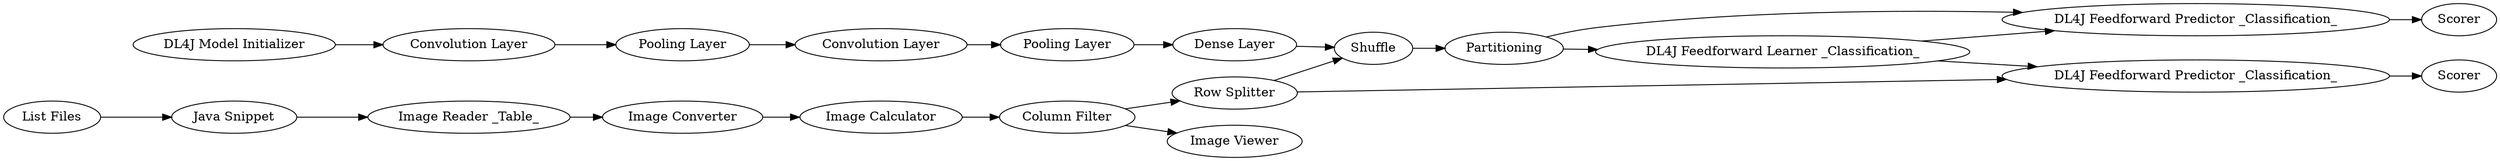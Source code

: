 digraph {
	"-6609811594510437170_23" [label="Image Converter"]
	"7417342667776806938_29" [label=Scorer]
	"-7408987799243911170_38" [label="Image Viewer"]
	"-6609811594510437170_1" [label="List Files"]
	"8834397060022375123_42" [label="Convolution Layer"]
	"8834397060022375123_45" [label="Pooling Layer"]
	"7417342667776806938_9" [label=Partitioning]
	"1147959236049915680_33" [label="DL4J Feedforward Predictor _Classification_"]
	"7417342667776806938_31" [label="DL4J Feedforward Learner _Classification_"]
	"8834397060022375123_41" [label="DL4J Model Initializer"]
	"-6609811594510437170_2" [label="Java Snippet"]
	"8834397060022375123_44" [label="Convolution Layer"]
	"-6609811594510437170_20" [label="Column Filter"]
	"-6609811594510437170_3" [label="Image Reader _Table_"]
	"-7408987799243911170_33" [label=Scorer]
	"8834397060022375123_43" [label="Pooling Layer"]
	"7417342667776806938_32" [label="DL4J Feedforward Predictor _Classification_"]
	"-7408987799243911170_10" [label="Row Splitter"]
	"8834397060022375123_46" [label="Dense Layer"]
	"-6609811594510437170_24" [label="Image Calculator"]
	"7417342667776806938_28" [label=Shuffle]
	"-7408987799243911170_10" -> "7417342667776806938_28"
	"7417342667776806938_28" -> "7417342667776806938_9"
	"-6609811594510437170_24" -> "-6609811594510437170_20"
	"7417342667776806938_32" -> "7417342667776806938_29"
	"7417342667776806938_31" -> "7417342667776806938_32"
	"8834397060022375123_43" -> "8834397060022375123_44"
	"-6609811594510437170_2" -> "-6609811594510437170_3"
	"8834397060022375123_44" -> "8834397060022375123_45"
	"8834397060022375123_41" -> "8834397060022375123_42"
	"-7408987799243911170_10" -> "1147959236049915680_33"
	"-6609811594510437170_23" -> "-6609811594510437170_24"
	"7417342667776806938_9" -> "7417342667776806938_32"
	"-6609811594510437170_3" -> "-6609811594510437170_23"
	"-6609811594510437170_1" -> "-6609811594510437170_2"
	"1147959236049915680_33" -> "-7408987799243911170_33"
	"-6609811594510437170_20" -> "-7408987799243911170_10"
	"8834397060022375123_42" -> "8834397060022375123_43"
	"8834397060022375123_46" -> "7417342667776806938_28"
	"8834397060022375123_45" -> "8834397060022375123_46"
	"7417342667776806938_31" -> "1147959236049915680_33"
	"7417342667776806938_9" -> "7417342667776806938_31"
	"-6609811594510437170_20" -> "-7408987799243911170_38"
	rankdir=LR
}
